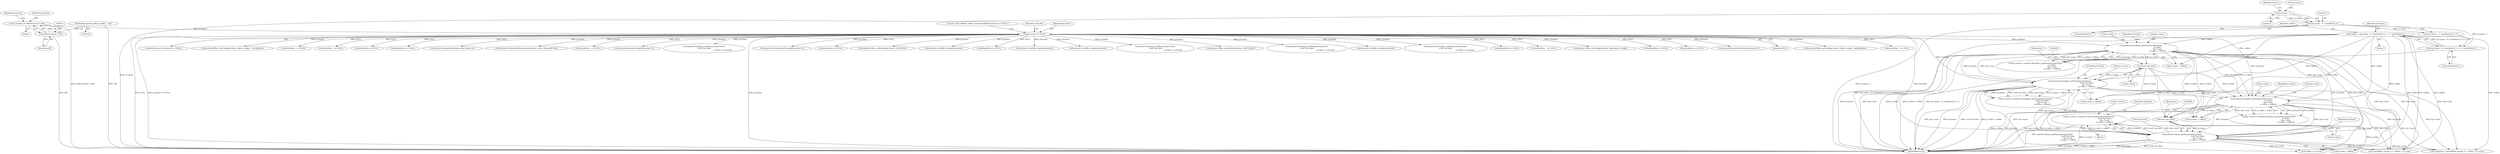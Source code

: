 digraph "0_Android_aeea52da00d210587fb3ed895de3d5f2e0264c88_4@integer" {
"1000481" [label="(Call,p->status = android::Volume_getParameter(pContext,\n                                                          (void *)p->data,\n                                                          &p->vsize,\n                                                          p->data + voffset))"];
"1000485" [label="(Call,android::Volume_getParameter(pContext,\n                                                          (void *)p->data,\n                                                          &p->vsize,\n                                                          p->data + voffset))"];
"1000460" [label="(Call,android::Equalizer_getParameter(pContext,\n                                                             p->data,\n                                                             &p->vsize,\n                                                             p->data + voffset))"];
"1000408" [label="(Call,android::BassBoost_getParameter(pContext,\n                                                             p->data,\n                                                             &p->vsize,\n                                                             p->data + voffset))"];
"1000153" [label="(Call,pContext == NULL)"];
"1000118" [label="(Call,* pContext = (EffectContext *) self)"];
"1000120" [label="(Call,(EffectContext *) self)"];
"1000110" [label="(MethodParameterIn,effect_handle_t  self)"];
"1000382" [label="(Call,voffset = ((p->psize - 1) / sizeof(int32_t) + 1) * sizeof(int32_t))"];
"1000384" [label="(Call,((p->psize - 1) / sizeof(int32_t) + 1) * sizeof(int32_t))"];
"1000386" [label="(Call,(p->psize - 1) / sizeof(int32_t))"];
"1000387" [label="(Call,p->psize - 1)"];
"1000433" [label="(Call,android::Virtualizer_getParameter(pContext,\n                                                               (void *)p->data,\n                                                               &p->vsize,\n                                                               p->data + voffset))"];
"1000435" [label="(Call,(void *)p->data)"];
"1000487" [label="(Call,(void *)p->data)"];
"1000385" [label="(Call,(p->psize - 1) / sizeof(int32_t) + 1)"];
"1000486" [label="(Identifier,pContext)"];
"1000462" [label="(Call,p->data)"];
"1000212" [label="(Call,android::VirtualizerSetStrength(pContext, 0))"];
"1000386" [label="(Call,(p->psize - 1) / sizeof(int32_t))"];
"1000487" [label="(Call,(void *)p->data)"];
"1000695" [label="(Call,pCmdData == NULL)"];
"1000118" [label="(Call,* pContext = (EffectContext *) self)"];
"1000494" [label="(Identifier,p)"];
"1000460" [label="(Call,android::Equalizer_getParameter(pContext,\n                                                             p->data,\n                                                             &p->vsize,\n                                                             p->data + voffset))"];
"1000404" [label="(Call,p->status = android::BassBoost_getParameter(pContext,\n                                                             p->data,\n                                                             &p->vsize,\n                                                             p->data + voffset))"];
"1000410" [label="(Call,p->data)"];
"1000461" [label="(Identifier,pContext)"];
"1000843" [label="(Call,android::Effect_setEnabled(pContext, LVM_TRUE))"];
"1000950" [label="(Call,android::LvmEffect_disable(pContext))"];
"1000850" [label="(Call,pReplyData == NULL)"];
"1000982" [label="(Call,android::LvmEffect_enable(pContext))"];
"1000116" [label="(Block,)"];
"1000154" [label="(Identifier,pContext)"];
"1001068" [label="(Call,android::LvmEffect_enable(pContext))"];
"1000800" [label="(Call,android::Volume_setParameter(pContext,\n (void *)p->data,\n                                                                 p->data + p->psize))"];
"1000873" [label="(Call,android::Effect_setEnabled(pContext, LVM_FALSE))"];
"1000395" [label="(Call,sizeof(int32_t))"];
"1000581" [label="(Call,android::BassBoost_setParameter(pContext,\n (void *)p->data,\n                                                                    p->data + p->psize))"];
"1000456" [label="(Call,p->status = android::Equalizer_getParameter(pContext,\n                                                             p->data,\n                                                             &p->vsize,\n                                                             p->data + voffset))"];
"1000503" [label="(Identifier,replySize)"];
"1000496" [label="(Call,p->data + voffset)"];
"1001036" [label="(Call,android::LvmEffect_disable(pContext))"];
"1000120" [label="(Call,(EffectContext *) self)"];
"1000119" [label="(Identifier,pContext)"];
"1000672" [label="(Call,android::Virtualizer_setParameter(pContext,\n (void *)p->data,\n                                                                       p->data + p->psize))"];
"1000492" [label="(Call,&p->vsize)"];
"1000489" [label="(Call,p->data)"];
"1000433" [label="(Call,android::Virtualizer_getParameter(pContext,\n                                                               (void *)p->data,\n                                                               &p->vsize,\n                                                               p->data + voffset))"];
"1000168" [label="(Call,pReplyData == NULL)"];
"1000244" [label="(Call,pCmdData    == NULL)"];
"1000400" [label="(Identifier,pContext)"];
"1000383" [label="(Identifier,voffset)"];
"1000310" [label="(Call,android::Effect_setConfig(pContext, &pContext->config))"];
"1000318" [label="(Block,)"];
"1000285" [label="(Call,pReplyData == NULL)"];
"1000444" [label="(Call,p->data + voffset)"];
"1000482" [label="(Call,p->status)"];
"1000387" [label="(Call,p->psize - 1)"];
"1001108" [label="(Call,pCmdData == NULL)"];
"1000437" [label="(Call,p->data)"];
"1000122" [label="(Identifier,self)"];
"1000222" [label="(Call,android::EqualizerSetPreset(pContext, 0))"];
"1000155" [label="(Identifier,NULL)"];
"1000303" [label="(Call,android::Effect_getConfig(pContext, (effect_config_t *)pReplyData))"];
"1000604" [label="(Call,pCmdData   == NULL)"];
"1000485" [label="(Call,android::Volume_getParameter(pContext,\n                                                          (void *)p->data,\n                                                          &p->vsize,\n                                                          p->data + voffset))"];
"1000110" [label="(MethodParameterIn,effect_handle_t  self)"];
"1000480" [label="(Block,)"];
"1000465" [label="(Call,&p->vsize)"];
"1000409" [label="(Identifier,pContext)"];
"1000393" [label="(Identifier,int32_t)"];
"1000153" [label="(Call,pContext == NULL)"];
"1000127" [label="(Identifier,pContext)"];
"1000507" [label="(Call,voffset + p->vsize)"];
"1001260" [label="(MethodReturn,int)"];
"1000408" [label="(Call,android::BassBoost_getParameter(pContext,\n                                                             p->data,\n                                                             &p->vsize,\n                                                             p->data + voffset))"];
"1000152" [label="(ControlStructure,if (pContext == NULL))"];
"1000276" [label="(Call,android::Effect_setConfig(pContext, (effect_config_t *) pCmdData))"];
"1000524" [label="(Call,pCmdData   == NULL)"];
"1000417" [label="(Call,p->data + voffset)"];
"1000394" [label="(Literal,1)"];
"1000158" [label="(Literal,\"\tLVM_ERROR : Effect_command ERROR pContext == NULL\")"];
"1000384" [label="(Call,((p->psize - 1) / sizeof(int32_t) + 1) * sizeof(int32_t))"];
"1000759" [label="(Call,pCmdData   == NULL)"];
"1000392" [label="(Call,sizeof(int32_t))"];
"1000481" [label="(Call,p->status = android::Volume_getParameter(pContext,\n                                                          (void *)p->data,\n                                                          &p->vsize,\n                                                          p->data + voffset))"];
"1000327" [label="(Call,pCmdData == NULL)"];
"1000388" [label="(Call,p->psize)"];
"1000382" [label="(Call,voffset = ((p->psize - 1) / sizeof(int32_t) + 1) * sizeof(int32_t))"];
"1000413" [label="(Call,&p->vsize)"];
"1000504" [label="(Call,sizeof(effect_param_t) + voffset + p->vsize)"];
"1000820" [label="(Call,pReplyData == NULL)"];
"1000391" [label="(Literal,1)"];
"1000501" [label="(Call,*replySize = sizeof(effect_param_t) + voffset + p->vsize)"];
"1000237" [label="(Call,android::VolumeSetVolumeLevel(pContext, 0))"];
"1001200" [label="(Call,android::VolumeSetVolumeLevel(pContext, (int16_t)(maxdB*100)))"];
"1000429" [label="(Call,p->status = android::Virtualizer_getParameter(pContext,\n                                                               (void *)p->data,\n                                                               &p->vsize,\n                                                               p->data + voffset))"];
"1000163" [label="(Identifier,cmdCode)"];
"1000882" [label="(Call,pCmdData   == NULL)"];
"1000202" [label="(Call,android::BassSetStrength(pContext, 0))"];
"1000434" [label="(Identifier,pContext)"];
"1000469" [label="(Call,p->data + voffset)"];
"1000440" [label="(Call,&p->vsize)"];
"1000736" [label="(Call,android::Equalizer_setParameter(pContext,\n (void *)p->data,\n                                                                     p->data + p->psize))"];
"1000442" [label="(Identifier,p)"];
"1000435" [label="(Call,(void *)p->data)"];
"1000481" -> "1000480"  [label="AST: "];
"1000481" -> "1000485"  [label="CFG: "];
"1000482" -> "1000481"  [label="AST: "];
"1000485" -> "1000481"  [label="AST: "];
"1000503" -> "1000481"  [label="CFG: "];
"1000481" -> "1001260"  [label="DDG: android::Volume_getParameter(pContext,\n                                                          (void *)p->data,\n                                                          &p->vsize,\n                                                          p->data + voffset)"];
"1000481" -> "1001260"  [label="DDG: p->status"];
"1000485" -> "1000481"  [label="DDG: pContext"];
"1000485" -> "1000481"  [label="DDG: (void *)p->data"];
"1000485" -> "1000481"  [label="DDG: &p->vsize"];
"1000485" -> "1000481"  [label="DDG: p->data + voffset"];
"1000485" -> "1000496"  [label="CFG: "];
"1000486" -> "1000485"  [label="AST: "];
"1000487" -> "1000485"  [label="AST: "];
"1000492" -> "1000485"  [label="AST: "];
"1000496" -> "1000485"  [label="AST: "];
"1000485" -> "1001260"  [label="DDG: pContext"];
"1000485" -> "1001260"  [label="DDG: p->data + voffset"];
"1000485" -> "1001260"  [label="DDG: &p->vsize"];
"1000485" -> "1001260"  [label="DDG: (void *)p->data"];
"1000460" -> "1000485"  [label="DDG: pContext"];
"1000460" -> "1000485"  [label="DDG: &p->vsize"];
"1000408" -> "1000485"  [label="DDG: pContext"];
"1000408" -> "1000485"  [label="DDG: &p->vsize"];
"1000433" -> "1000485"  [label="DDG: pContext"];
"1000433" -> "1000485"  [label="DDG: &p->vsize"];
"1000153" -> "1000485"  [label="DDG: pContext"];
"1000487" -> "1000485"  [label="DDG: p->data"];
"1000382" -> "1000485"  [label="DDG: voffset"];
"1000485" -> "1000501"  [label="DDG: &p->vsize"];
"1000485" -> "1000504"  [label="DDG: &p->vsize"];
"1000485" -> "1000507"  [label="DDG: &p->vsize"];
"1000460" -> "1000456"  [label="AST: "];
"1000460" -> "1000469"  [label="CFG: "];
"1000461" -> "1000460"  [label="AST: "];
"1000462" -> "1000460"  [label="AST: "];
"1000465" -> "1000460"  [label="AST: "];
"1000469" -> "1000460"  [label="AST: "];
"1000456" -> "1000460"  [label="CFG: "];
"1000460" -> "1001260"  [label="DDG: pContext"];
"1000460" -> "1001260"  [label="DDG: &p->vsize"];
"1000460" -> "1001260"  [label="DDG: p->data + voffset"];
"1000460" -> "1001260"  [label="DDG: p->data"];
"1000460" -> "1000456"  [label="DDG: pContext"];
"1000460" -> "1000456"  [label="DDG: p->data"];
"1000460" -> "1000456"  [label="DDG: &p->vsize"];
"1000460" -> "1000456"  [label="DDG: p->data + voffset"];
"1000408" -> "1000460"  [label="DDG: pContext"];
"1000408" -> "1000460"  [label="DDG: p->data"];
"1000408" -> "1000460"  [label="DDG: &p->vsize"];
"1000433" -> "1000460"  [label="DDG: pContext"];
"1000433" -> "1000460"  [label="DDG: &p->vsize"];
"1000153" -> "1000460"  [label="DDG: pContext"];
"1000435" -> "1000460"  [label="DDG: p->data"];
"1000382" -> "1000460"  [label="DDG: voffset"];
"1000460" -> "1000487"  [label="DDG: p->data"];
"1000460" -> "1000501"  [label="DDG: &p->vsize"];
"1000460" -> "1000504"  [label="DDG: &p->vsize"];
"1000460" -> "1000507"  [label="DDG: &p->vsize"];
"1000408" -> "1000404"  [label="AST: "];
"1000408" -> "1000417"  [label="CFG: "];
"1000409" -> "1000408"  [label="AST: "];
"1000410" -> "1000408"  [label="AST: "];
"1000413" -> "1000408"  [label="AST: "];
"1000417" -> "1000408"  [label="AST: "];
"1000404" -> "1000408"  [label="CFG: "];
"1000408" -> "1001260"  [label="DDG: pContext"];
"1000408" -> "1001260"  [label="DDG: &p->vsize"];
"1000408" -> "1001260"  [label="DDG: p->data"];
"1000408" -> "1001260"  [label="DDG: p->data + voffset"];
"1000408" -> "1000404"  [label="DDG: pContext"];
"1000408" -> "1000404"  [label="DDG: p->data"];
"1000408" -> "1000404"  [label="DDG: &p->vsize"];
"1000408" -> "1000404"  [label="DDG: p->data + voffset"];
"1000153" -> "1000408"  [label="DDG: pContext"];
"1000382" -> "1000408"  [label="DDG: voffset"];
"1000408" -> "1000433"  [label="DDG: pContext"];
"1000408" -> "1000433"  [label="DDG: &p->vsize"];
"1000408" -> "1000435"  [label="DDG: p->data"];
"1000408" -> "1000469"  [label="DDG: p->data"];
"1000408" -> "1000487"  [label="DDG: p->data"];
"1000408" -> "1000501"  [label="DDG: &p->vsize"];
"1000408" -> "1000504"  [label="DDG: &p->vsize"];
"1000408" -> "1000507"  [label="DDG: &p->vsize"];
"1000153" -> "1000152"  [label="AST: "];
"1000153" -> "1000155"  [label="CFG: "];
"1000154" -> "1000153"  [label="AST: "];
"1000155" -> "1000153"  [label="AST: "];
"1000158" -> "1000153"  [label="CFG: "];
"1000163" -> "1000153"  [label="CFG: "];
"1000153" -> "1001260"  [label="DDG: NULL"];
"1000153" -> "1001260"  [label="DDG: pContext == NULL"];
"1000153" -> "1001260"  [label="DDG: pContext"];
"1000118" -> "1000153"  [label="DDG: pContext"];
"1000153" -> "1000168"  [label="DDG: NULL"];
"1000153" -> "1000202"  [label="DDG: pContext"];
"1000153" -> "1000212"  [label="DDG: pContext"];
"1000153" -> "1000222"  [label="DDG: pContext"];
"1000153" -> "1000237"  [label="DDG: pContext"];
"1000153" -> "1000244"  [label="DDG: NULL"];
"1000153" -> "1000276"  [label="DDG: pContext"];
"1000153" -> "1000285"  [label="DDG: NULL"];
"1000153" -> "1000303"  [label="DDG: pContext"];
"1000153" -> "1000310"  [label="DDG: pContext"];
"1000153" -> "1000327"  [label="DDG: NULL"];
"1000153" -> "1000433"  [label="DDG: pContext"];
"1000153" -> "1000524"  [label="DDG: NULL"];
"1000153" -> "1000581"  [label="DDG: pContext"];
"1000153" -> "1000604"  [label="DDG: NULL"];
"1000153" -> "1000672"  [label="DDG: pContext"];
"1000153" -> "1000695"  [label="DDG: NULL"];
"1000153" -> "1000736"  [label="DDG: pContext"];
"1000153" -> "1000759"  [label="DDG: NULL"];
"1000153" -> "1000800"  [label="DDG: pContext"];
"1000153" -> "1000820"  [label="DDG: NULL"];
"1000153" -> "1000843"  [label="DDG: pContext"];
"1000153" -> "1000850"  [label="DDG: NULL"];
"1000153" -> "1000873"  [label="DDG: pContext"];
"1000153" -> "1000882"  [label="DDG: NULL"];
"1000153" -> "1000950"  [label="DDG: pContext"];
"1000153" -> "1000982"  [label="DDG: pContext"];
"1000153" -> "1001036"  [label="DDG: pContext"];
"1000153" -> "1001068"  [label="DDG: pContext"];
"1000153" -> "1001108"  [label="DDG: NULL"];
"1000153" -> "1001200"  [label="DDG: pContext"];
"1000118" -> "1000116"  [label="AST: "];
"1000118" -> "1000120"  [label="CFG: "];
"1000119" -> "1000118"  [label="AST: "];
"1000120" -> "1000118"  [label="AST: "];
"1000127" -> "1000118"  [label="CFG: "];
"1000118" -> "1001260"  [label="DDG: (EffectContext *) self"];
"1000120" -> "1000118"  [label="DDG: self"];
"1000120" -> "1000122"  [label="CFG: "];
"1000121" -> "1000120"  [label="AST: "];
"1000122" -> "1000120"  [label="AST: "];
"1000120" -> "1001260"  [label="DDG: self"];
"1000110" -> "1000120"  [label="DDG: self"];
"1000110" -> "1000109"  [label="AST: "];
"1000110" -> "1001260"  [label="DDG: self"];
"1000382" -> "1000318"  [label="AST: "];
"1000382" -> "1000384"  [label="CFG: "];
"1000383" -> "1000382"  [label="AST: "];
"1000384" -> "1000382"  [label="AST: "];
"1000400" -> "1000382"  [label="CFG: "];
"1000382" -> "1001260"  [label="DDG: ((p->psize - 1) / sizeof(int32_t) + 1) * sizeof(int32_t)"];
"1000384" -> "1000382"  [label="DDG: (p->psize - 1) / sizeof(int32_t) + 1"];
"1000382" -> "1000417"  [label="DDG: voffset"];
"1000382" -> "1000433"  [label="DDG: voffset"];
"1000382" -> "1000444"  [label="DDG: voffset"];
"1000382" -> "1000469"  [label="DDG: voffset"];
"1000382" -> "1000496"  [label="DDG: voffset"];
"1000382" -> "1000501"  [label="DDG: voffset"];
"1000382" -> "1000504"  [label="DDG: voffset"];
"1000382" -> "1000507"  [label="DDG: voffset"];
"1000384" -> "1000395"  [label="CFG: "];
"1000385" -> "1000384"  [label="AST: "];
"1000395" -> "1000384"  [label="AST: "];
"1000384" -> "1001260"  [label="DDG: (p->psize - 1) / sizeof(int32_t) + 1"];
"1000386" -> "1000384"  [label="DDG: p->psize - 1"];
"1000386" -> "1000385"  [label="AST: "];
"1000386" -> "1000392"  [label="CFG: "];
"1000387" -> "1000386"  [label="AST: "];
"1000392" -> "1000386"  [label="AST: "];
"1000394" -> "1000386"  [label="CFG: "];
"1000386" -> "1001260"  [label="DDG: p->psize - 1"];
"1000386" -> "1000385"  [label="DDG: p->psize - 1"];
"1000387" -> "1000386"  [label="DDG: p->psize"];
"1000387" -> "1000386"  [label="DDG: 1"];
"1000387" -> "1000391"  [label="CFG: "];
"1000388" -> "1000387"  [label="AST: "];
"1000391" -> "1000387"  [label="AST: "];
"1000393" -> "1000387"  [label="CFG: "];
"1000387" -> "1001260"  [label="DDG: p->psize"];
"1000433" -> "1000429"  [label="AST: "];
"1000433" -> "1000444"  [label="CFG: "];
"1000434" -> "1000433"  [label="AST: "];
"1000435" -> "1000433"  [label="AST: "];
"1000440" -> "1000433"  [label="AST: "];
"1000444" -> "1000433"  [label="AST: "];
"1000429" -> "1000433"  [label="CFG: "];
"1000433" -> "1001260"  [label="DDG: &p->vsize"];
"1000433" -> "1001260"  [label="DDG: pContext"];
"1000433" -> "1001260"  [label="DDG: (void *)p->data"];
"1000433" -> "1001260"  [label="DDG: p->data + voffset"];
"1000433" -> "1000429"  [label="DDG: pContext"];
"1000433" -> "1000429"  [label="DDG: (void *)p->data"];
"1000433" -> "1000429"  [label="DDG: &p->vsize"];
"1000433" -> "1000429"  [label="DDG: p->data + voffset"];
"1000435" -> "1000433"  [label="DDG: p->data"];
"1000433" -> "1000501"  [label="DDG: &p->vsize"];
"1000433" -> "1000504"  [label="DDG: &p->vsize"];
"1000433" -> "1000507"  [label="DDG: &p->vsize"];
"1000435" -> "1000437"  [label="CFG: "];
"1000436" -> "1000435"  [label="AST: "];
"1000437" -> "1000435"  [label="AST: "];
"1000442" -> "1000435"  [label="CFG: "];
"1000435" -> "1000444"  [label="DDG: p->data"];
"1000435" -> "1000469"  [label="DDG: p->data"];
"1000435" -> "1000487"  [label="DDG: p->data"];
"1000487" -> "1000489"  [label="CFG: "];
"1000488" -> "1000487"  [label="AST: "];
"1000489" -> "1000487"  [label="AST: "];
"1000494" -> "1000487"  [label="CFG: "];
"1000487" -> "1000496"  [label="DDG: p->data"];
}
